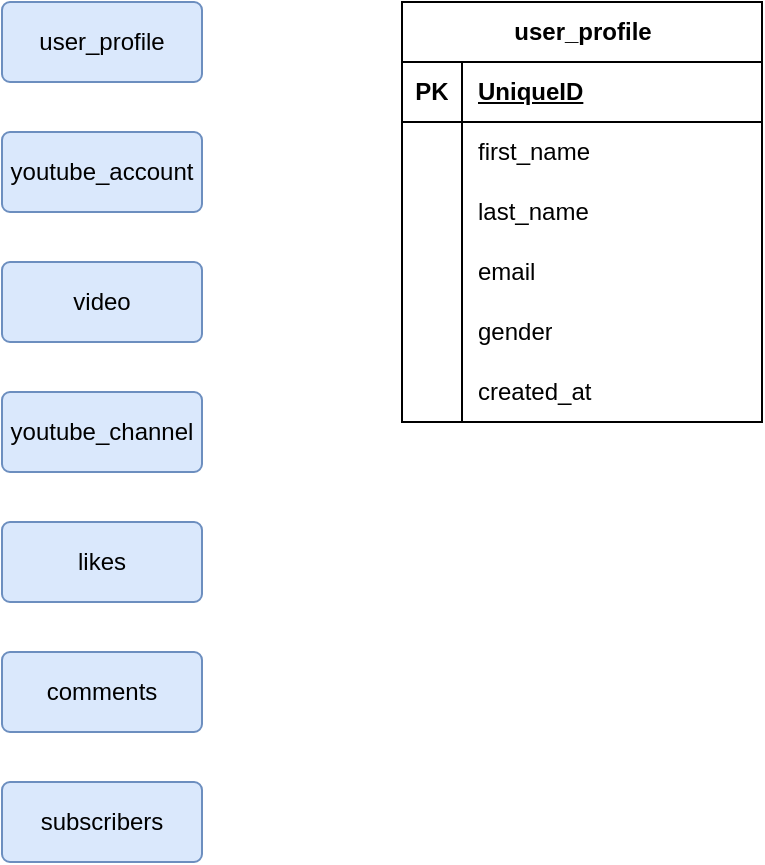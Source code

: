 <mxfile version="21.0.6" type="github">
  <diagram name="Page-1" id="ASHeZef-ueEMWbF17YNs">
    <mxGraphModel dx="1434" dy="788" grid="1" gridSize="10" guides="1" tooltips="1" connect="1" arrows="1" fold="1" page="1" pageScale="1" pageWidth="850" pageHeight="1100" math="0" shadow="0">
      <root>
        <mxCell id="0" />
        <mxCell id="1" parent="0" />
        <mxCell id="vtdP-ce8HyhgC2M-WGXJ-1" value="user_profile" style="rounded=1;arcSize=10;whiteSpace=wrap;html=1;align=center;fillColor=#dae8fc;strokeColor=#6c8ebf;" vertex="1" parent="1">
          <mxGeometry x="40" y="80" width="100" height="40" as="geometry" />
        </mxCell>
        <mxCell id="vtdP-ce8HyhgC2M-WGXJ-2" value="youtube_account" style="rounded=1;arcSize=10;whiteSpace=wrap;html=1;align=center;fillColor=#dae8fc;strokeColor=#6c8ebf;" vertex="1" parent="1">
          <mxGeometry x="40" y="145" width="100" height="40" as="geometry" />
        </mxCell>
        <mxCell id="vtdP-ce8HyhgC2M-WGXJ-3" value="video" style="rounded=1;arcSize=10;whiteSpace=wrap;html=1;align=center;fillColor=#dae8fc;strokeColor=#6c8ebf;" vertex="1" parent="1">
          <mxGeometry x="40" y="210" width="100" height="40" as="geometry" />
        </mxCell>
        <mxCell id="vtdP-ce8HyhgC2M-WGXJ-4" value="youtube_channel" style="rounded=1;arcSize=10;whiteSpace=wrap;html=1;align=center;fillColor=#dae8fc;strokeColor=#6c8ebf;" vertex="1" parent="1">
          <mxGeometry x="40" y="275" width="100" height="40" as="geometry" />
        </mxCell>
        <mxCell id="vtdP-ce8HyhgC2M-WGXJ-5" value="likes" style="rounded=1;arcSize=10;whiteSpace=wrap;html=1;align=center;fillColor=#dae8fc;strokeColor=#6c8ebf;" vertex="1" parent="1">
          <mxGeometry x="40" y="340" width="100" height="40" as="geometry" />
        </mxCell>
        <mxCell id="vtdP-ce8HyhgC2M-WGXJ-6" value="comments" style="rounded=1;arcSize=10;whiteSpace=wrap;html=1;align=center;fillColor=#dae8fc;strokeColor=#6c8ebf;" vertex="1" parent="1">
          <mxGeometry x="40" y="405" width="100" height="40" as="geometry" />
        </mxCell>
        <mxCell id="vtdP-ce8HyhgC2M-WGXJ-7" value="subscribers" style="rounded=1;arcSize=10;whiteSpace=wrap;html=1;align=center;fillColor=#dae8fc;strokeColor=#6c8ebf;" vertex="1" parent="1">
          <mxGeometry x="40" y="470" width="100" height="40" as="geometry" />
        </mxCell>
        <mxCell id="vtdP-ce8HyhgC2M-WGXJ-8" value="user_profile" style="shape=table;startSize=30;container=1;collapsible=1;childLayout=tableLayout;fixedRows=1;rowLines=0;fontStyle=1;align=center;resizeLast=1;html=1;" vertex="1" parent="1">
          <mxGeometry x="240" y="80" width="180" height="210" as="geometry" />
        </mxCell>
        <mxCell id="vtdP-ce8HyhgC2M-WGXJ-9" value="" style="shape=tableRow;horizontal=0;startSize=0;swimlaneHead=0;swimlaneBody=0;fillColor=none;collapsible=0;dropTarget=0;points=[[0,0.5],[1,0.5]];portConstraint=eastwest;top=0;left=0;right=0;bottom=1;" vertex="1" parent="vtdP-ce8HyhgC2M-WGXJ-8">
          <mxGeometry y="30" width="180" height="30" as="geometry" />
        </mxCell>
        <mxCell id="vtdP-ce8HyhgC2M-WGXJ-10" value="PK" style="shape=partialRectangle;connectable=0;fillColor=none;top=0;left=0;bottom=0;right=0;fontStyle=1;overflow=hidden;whiteSpace=wrap;html=1;" vertex="1" parent="vtdP-ce8HyhgC2M-WGXJ-9">
          <mxGeometry width="30" height="30" as="geometry">
            <mxRectangle width="30" height="30" as="alternateBounds" />
          </mxGeometry>
        </mxCell>
        <mxCell id="vtdP-ce8HyhgC2M-WGXJ-11" value="UniqueID" style="shape=partialRectangle;connectable=0;fillColor=none;top=0;left=0;bottom=0;right=0;align=left;spacingLeft=6;fontStyle=5;overflow=hidden;whiteSpace=wrap;html=1;" vertex="1" parent="vtdP-ce8HyhgC2M-WGXJ-9">
          <mxGeometry x="30" width="150" height="30" as="geometry">
            <mxRectangle width="150" height="30" as="alternateBounds" />
          </mxGeometry>
        </mxCell>
        <mxCell id="vtdP-ce8HyhgC2M-WGXJ-12" value="" style="shape=tableRow;horizontal=0;startSize=0;swimlaneHead=0;swimlaneBody=0;fillColor=none;collapsible=0;dropTarget=0;points=[[0,0.5],[1,0.5]];portConstraint=eastwest;top=0;left=0;right=0;bottom=0;" vertex="1" parent="vtdP-ce8HyhgC2M-WGXJ-8">
          <mxGeometry y="60" width="180" height="30" as="geometry" />
        </mxCell>
        <mxCell id="vtdP-ce8HyhgC2M-WGXJ-13" value="" style="shape=partialRectangle;connectable=0;fillColor=none;top=0;left=0;bottom=0;right=0;editable=1;overflow=hidden;whiteSpace=wrap;html=1;" vertex="1" parent="vtdP-ce8HyhgC2M-WGXJ-12">
          <mxGeometry width="30" height="30" as="geometry">
            <mxRectangle width="30" height="30" as="alternateBounds" />
          </mxGeometry>
        </mxCell>
        <mxCell id="vtdP-ce8HyhgC2M-WGXJ-14" value="first_name" style="shape=partialRectangle;connectable=0;fillColor=none;top=0;left=0;bottom=0;right=0;align=left;spacingLeft=6;overflow=hidden;whiteSpace=wrap;html=1;" vertex="1" parent="vtdP-ce8HyhgC2M-WGXJ-12">
          <mxGeometry x="30" width="150" height="30" as="geometry">
            <mxRectangle width="150" height="30" as="alternateBounds" />
          </mxGeometry>
        </mxCell>
        <mxCell id="vtdP-ce8HyhgC2M-WGXJ-15" value="" style="shape=tableRow;horizontal=0;startSize=0;swimlaneHead=0;swimlaneBody=0;fillColor=none;collapsible=0;dropTarget=0;points=[[0,0.5],[1,0.5]];portConstraint=eastwest;top=0;left=0;right=0;bottom=0;" vertex="1" parent="vtdP-ce8HyhgC2M-WGXJ-8">
          <mxGeometry y="90" width="180" height="30" as="geometry" />
        </mxCell>
        <mxCell id="vtdP-ce8HyhgC2M-WGXJ-16" value="" style="shape=partialRectangle;connectable=0;fillColor=none;top=0;left=0;bottom=0;right=0;editable=1;overflow=hidden;whiteSpace=wrap;html=1;" vertex="1" parent="vtdP-ce8HyhgC2M-WGXJ-15">
          <mxGeometry width="30" height="30" as="geometry">
            <mxRectangle width="30" height="30" as="alternateBounds" />
          </mxGeometry>
        </mxCell>
        <mxCell id="vtdP-ce8HyhgC2M-WGXJ-17" value="last_name" style="shape=partialRectangle;connectable=0;fillColor=none;top=0;left=0;bottom=0;right=0;align=left;spacingLeft=6;overflow=hidden;whiteSpace=wrap;html=1;" vertex="1" parent="vtdP-ce8HyhgC2M-WGXJ-15">
          <mxGeometry x="30" width="150" height="30" as="geometry">
            <mxRectangle width="150" height="30" as="alternateBounds" />
          </mxGeometry>
        </mxCell>
        <mxCell id="vtdP-ce8HyhgC2M-WGXJ-18" value="" style="shape=tableRow;horizontal=0;startSize=0;swimlaneHead=0;swimlaneBody=0;fillColor=none;collapsible=0;dropTarget=0;points=[[0,0.5],[1,0.5]];portConstraint=eastwest;top=0;left=0;right=0;bottom=0;" vertex="1" parent="vtdP-ce8HyhgC2M-WGXJ-8">
          <mxGeometry y="120" width="180" height="30" as="geometry" />
        </mxCell>
        <mxCell id="vtdP-ce8HyhgC2M-WGXJ-19" value="" style="shape=partialRectangle;connectable=0;fillColor=none;top=0;left=0;bottom=0;right=0;editable=1;overflow=hidden;whiteSpace=wrap;html=1;" vertex="1" parent="vtdP-ce8HyhgC2M-WGXJ-18">
          <mxGeometry width="30" height="30" as="geometry">
            <mxRectangle width="30" height="30" as="alternateBounds" />
          </mxGeometry>
        </mxCell>
        <mxCell id="vtdP-ce8HyhgC2M-WGXJ-20" value="email" style="shape=partialRectangle;connectable=0;fillColor=none;top=0;left=0;bottom=0;right=0;align=left;spacingLeft=6;overflow=hidden;whiteSpace=wrap;html=1;" vertex="1" parent="vtdP-ce8HyhgC2M-WGXJ-18">
          <mxGeometry x="30" width="150" height="30" as="geometry">
            <mxRectangle width="150" height="30" as="alternateBounds" />
          </mxGeometry>
        </mxCell>
        <mxCell id="vtdP-ce8HyhgC2M-WGXJ-21" style="shape=tableRow;horizontal=0;startSize=0;swimlaneHead=0;swimlaneBody=0;fillColor=none;collapsible=0;dropTarget=0;points=[[0,0.5],[1,0.5]];portConstraint=eastwest;top=0;left=0;right=0;bottom=0;" vertex="1" parent="vtdP-ce8HyhgC2M-WGXJ-8">
          <mxGeometry y="150" width="180" height="30" as="geometry" />
        </mxCell>
        <mxCell id="vtdP-ce8HyhgC2M-WGXJ-22" style="shape=partialRectangle;connectable=0;fillColor=none;top=0;left=0;bottom=0;right=0;editable=1;overflow=hidden;whiteSpace=wrap;html=1;" vertex="1" parent="vtdP-ce8HyhgC2M-WGXJ-21">
          <mxGeometry width="30" height="30" as="geometry">
            <mxRectangle width="30" height="30" as="alternateBounds" />
          </mxGeometry>
        </mxCell>
        <mxCell id="vtdP-ce8HyhgC2M-WGXJ-23" value="gender" style="shape=partialRectangle;connectable=0;fillColor=none;top=0;left=0;bottom=0;right=0;align=left;spacingLeft=6;overflow=hidden;whiteSpace=wrap;html=1;" vertex="1" parent="vtdP-ce8HyhgC2M-WGXJ-21">
          <mxGeometry x="30" width="150" height="30" as="geometry">
            <mxRectangle width="150" height="30" as="alternateBounds" />
          </mxGeometry>
        </mxCell>
        <mxCell id="vtdP-ce8HyhgC2M-WGXJ-24" style="shape=tableRow;horizontal=0;startSize=0;swimlaneHead=0;swimlaneBody=0;fillColor=none;collapsible=0;dropTarget=0;points=[[0,0.5],[1,0.5]];portConstraint=eastwest;top=0;left=0;right=0;bottom=0;" vertex="1" parent="vtdP-ce8HyhgC2M-WGXJ-8">
          <mxGeometry y="180" width="180" height="30" as="geometry" />
        </mxCell>
        <mxCell id="vtdP-ce8HyhgC2M-WGXJ-25" style="shape=partialRectangle;connectable=0;fillColor=none;top=0;left=0;bottom=0;right=0;editable=1;overflow=hidden;whiteSpace=wrap;html=1;" vertex="1" parent="vtdP-ce8HyhgC2M-WGXJ-24">
          <mxGeometry width="30" height="30" as="geometry">
            <mxRectangle width="30" height="30" as="alternateBounds" />
          </mxGeometry>
        </mxCell>
        <mxCell id="vtdP-ce8HyhgC2M-WGXJ-26" value="created_at" style="shape=partialRectangle;connectable=0;fillColor=none;top=0;left=0;bottom=0;right=0;align=left;spacingLeft=6;overflow=hidden;whiteSpace=wrap;html=1;" vertex="1" parent="vtdP-ce8HyhgC2M-WGXJ-24">
          <mxGeometry x="30" width="150" height="30" as="geometry">
            <mxRectangle width="150" height="30" as="alternateBounds" />
          </mxGeometry>
        </mxCell>
      </root>
    </mxGraphModel>
  </diagram>
</mxfile>
